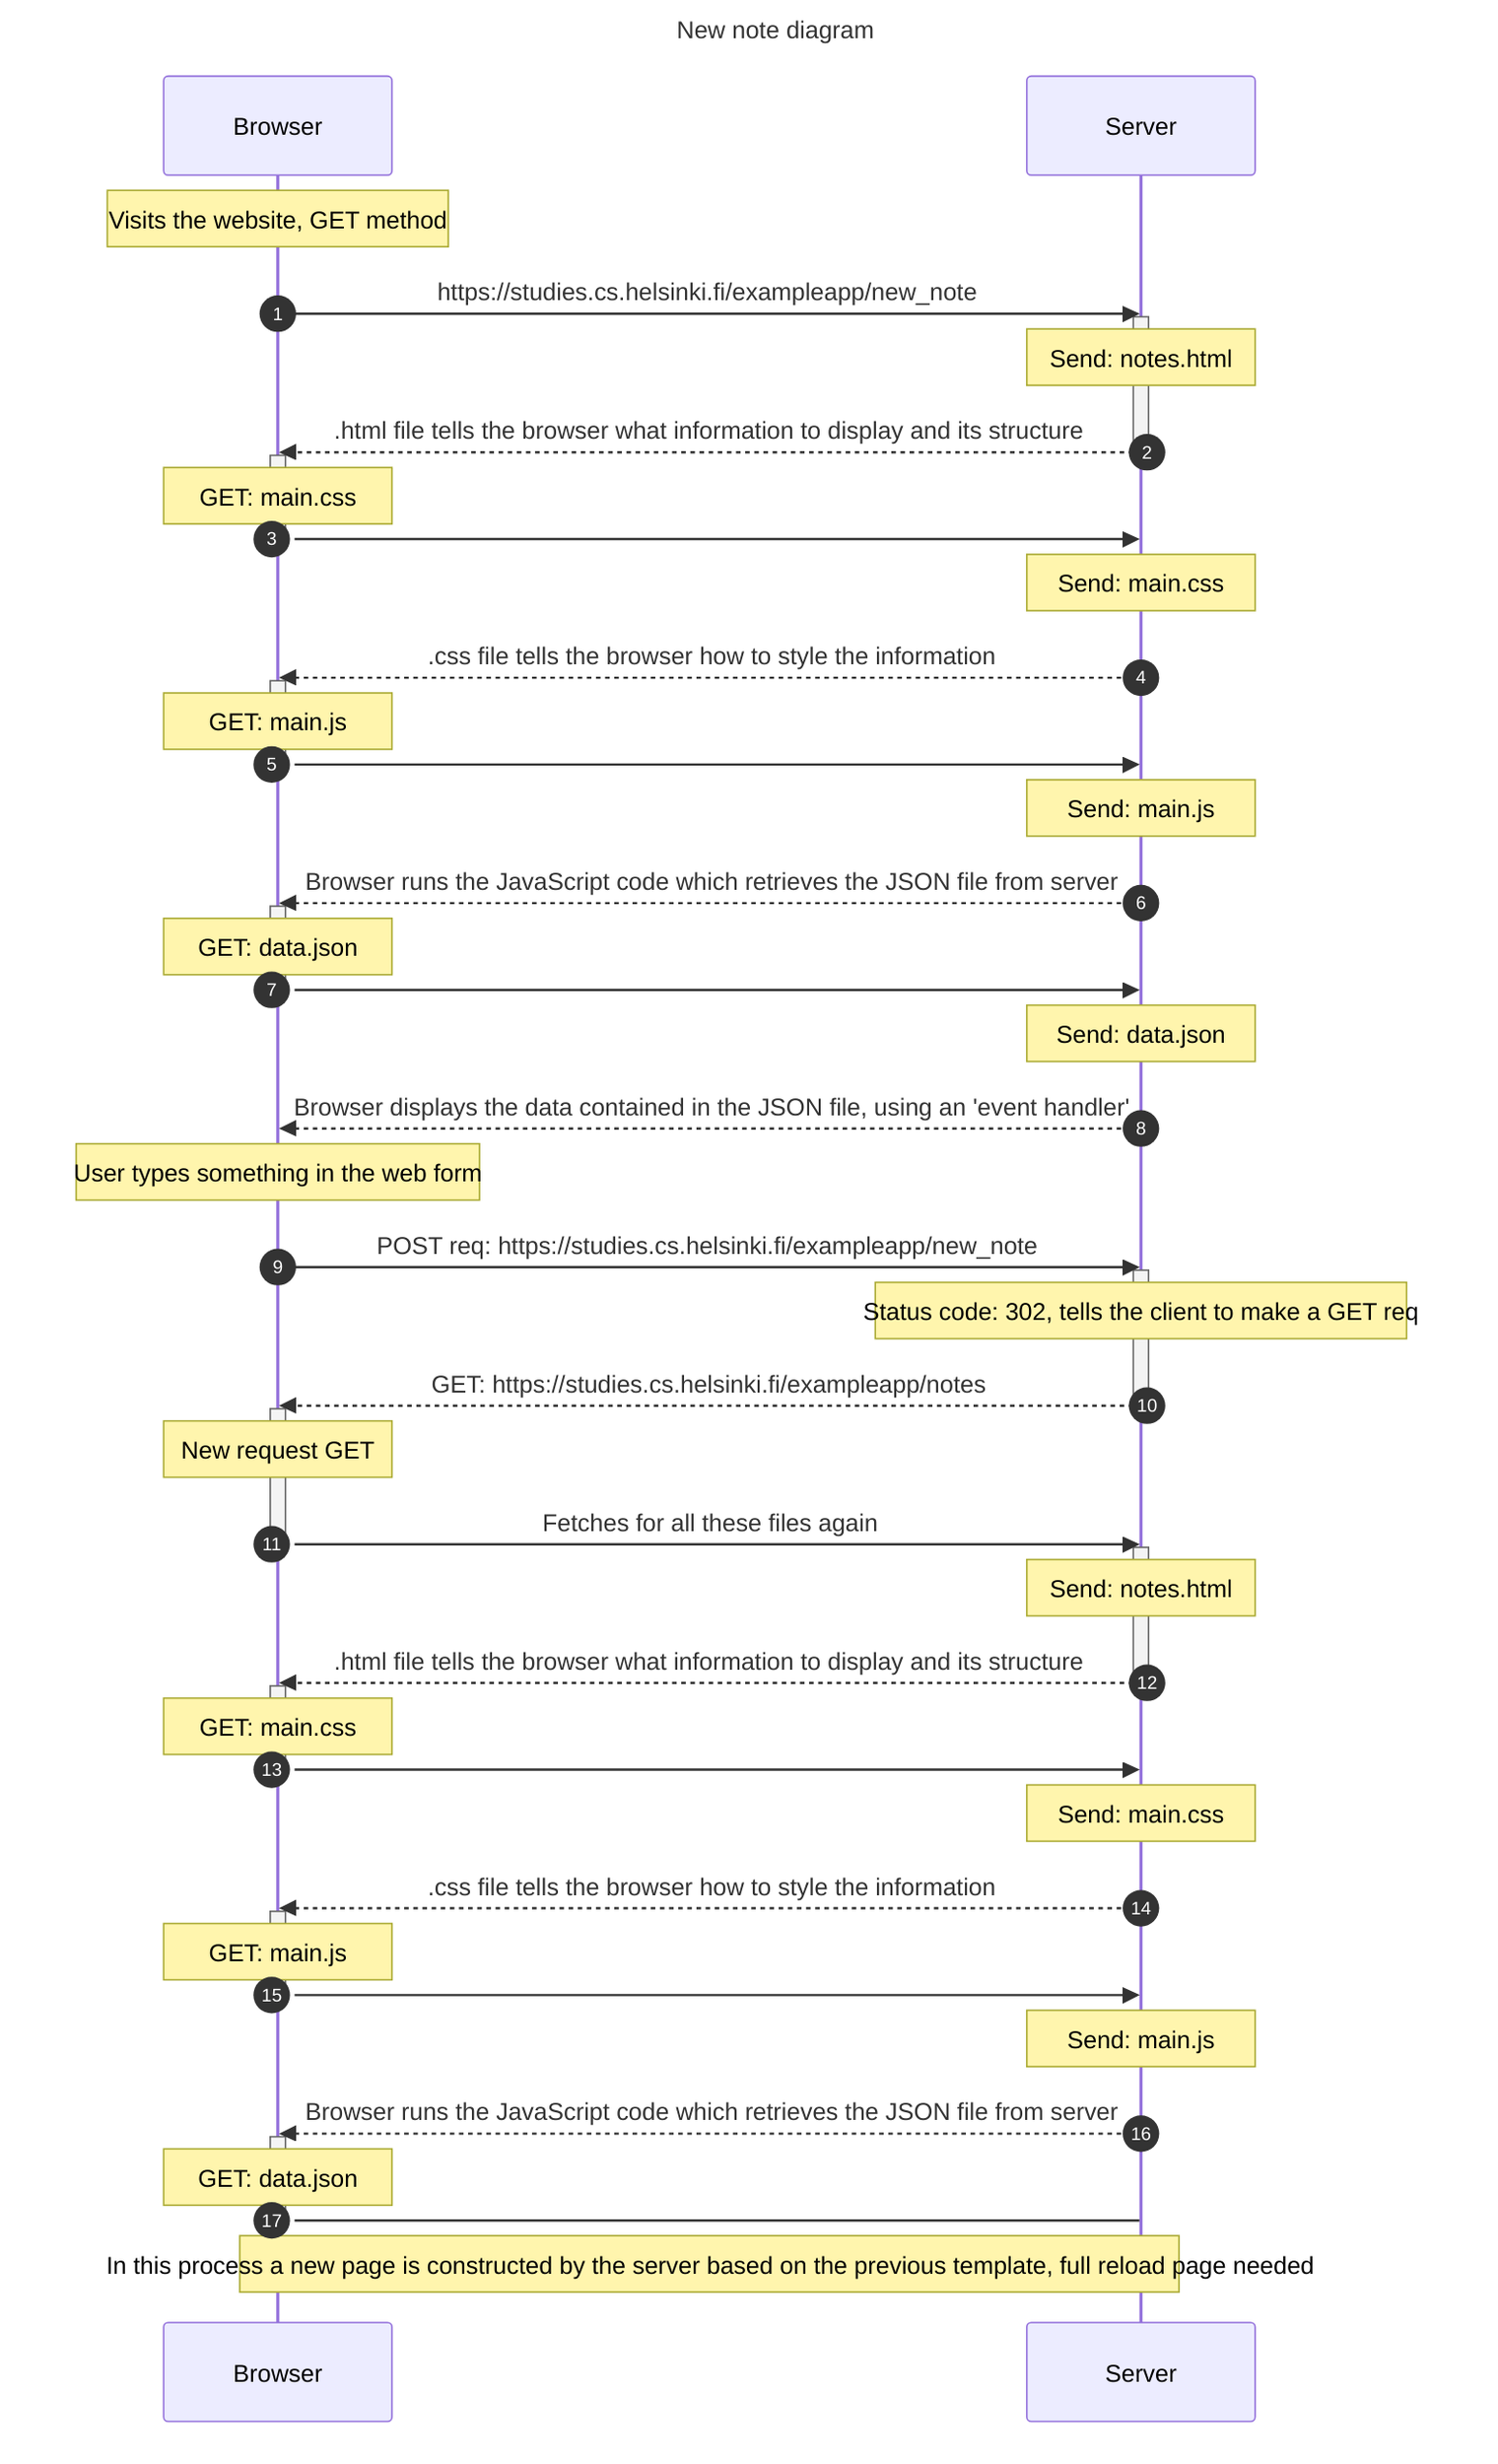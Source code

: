 ---
title: New note diagram
---


sequenceDiagram

    autonumber

    Note over Browser:  Visits the website, GET method 
    Browser->>Server: https://studies.cs.helsinki.fi/exampleapp/new_note

    activate Server
    Note over Server: Send: notes.html
    Server-->>Browser: .html file tells the browser what information to display and its structure
    deactivate Server

    activate Browser 
    Note over Browser: GET: main.css 
    Browser->>Server: 
    deactivate Browser 
    Note over Server: Send: main.css 
    Server-->>Browser: .css file tells the browser how to style the information

    activate Browser 
    Note over Browser: GET: main.js 
    Browser->>Server: 
    deactivate Browser 
    Note over Server: Send: main.js 
    Server-->>Browser: Browser runs the JavaScript code which retrieves the JSON file from server

    activate Browser 
    Note over Browser: GET: data.json 
    Browser->>Server: 
    deactivate Browser 
    Note over Server: Send: data.json
    Server-->>Browser: Browser displays the data contained in the JSON file, using an 'event handler'

    Note over Browser: User types something in the web form 
    Browser->>Server: POST req: https://studies.cs.helsinki.fi/exampleapp/new_note
    activate Server

    Note over Server: Status code: 302, tells the client to make a GET req
    Server-->>Browser: GET: https://studies.cs.helsinki.fi/exampleapp/notes
    deactivate Server

    activate Browser 
    Note over Browser: New request GET
    Browser->>Server: Fetches for all these files again
    deactivate Browser 

    
    activate Server
    Note over Server: Send: notes.html
    Server-->>Browser: .html file tells the browser what information to display and its structure
    deactivate Server

    activate Browser 
    Note over Browser: GET: main.css 
    Browser->>Server: 
    deactivate Browser 
    Note over Server: Send: main.css 
    Server-->>Browser: .css file tells the browser how to style the information

    activate Browser 
    Note over Browser: GET: main.js 
    Browser->>Server: 
    deactivate Browser 
    Note over Server: Send: main.js 
    Server-->>Browser: Browser runs the JavaScript code which retrieves the JSON file from server

    activate Browser 
    Note over Browser: GET: data.json 
    Browser->Server: 
    deactivate Browser 
    
   

 
 Note over Browser, Server: In this process a new page is constructed by the server based on the previous template, full reload page needed